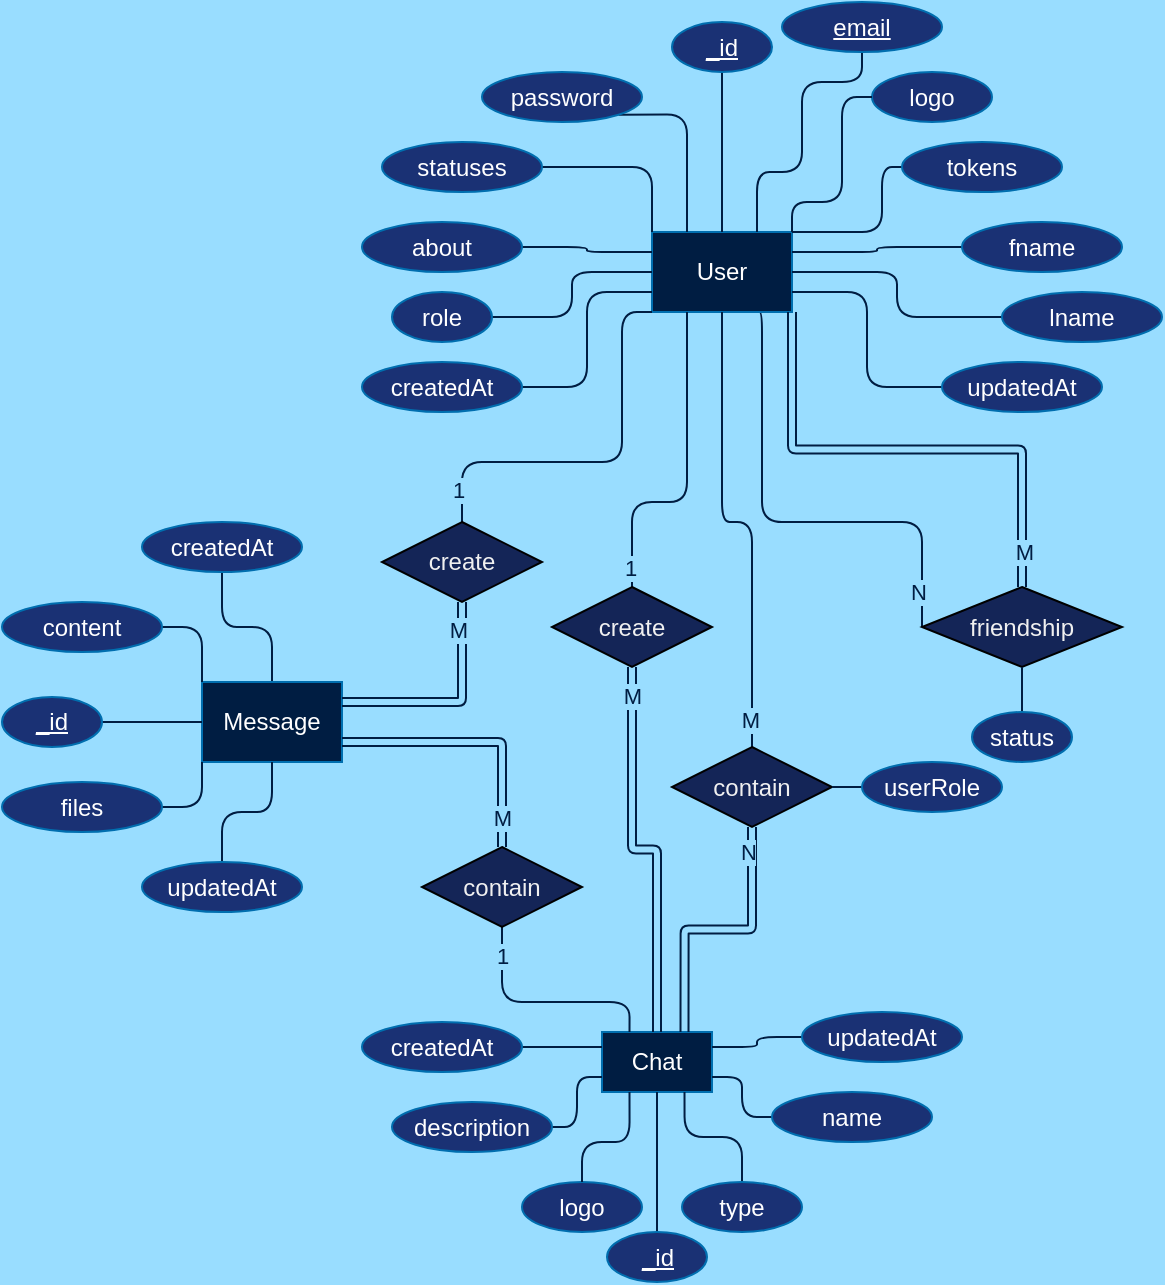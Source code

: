 <mxfile>
    <diagram id="bs-kxtK75gHrsbDLTpth" name="Page-1">
        <mxGraphModel dx="772" dy="608" grid="1" gridSize="10" guides="1" tooltips="1" connect="1" arrows="1" fold="1" page="1" pageScale="1" pageWidth="850" pageHeight="1100" background="#99DDFF" math="0" shadow="0">
            <root>
                <mxCell id="0"/>
                <mxCell id="1" parent="0"/>
                <mxCell id="76" style="edgeStyle=orthogonalEdgeStyle;html=1;exitX=0.75;exitY=1;exitDx=0;exitDy=0;entryX=0;entryY=0.5;entryDx=0;entryDy=0;endArrow=none;endFill=0;strokeColor=#001D42;" parent="1" source="2" target="75" edge="1">
                    <mxGeometry relative="1" as="geometry">
                        <Array as="points">
                            <mxPoint x="410" y="175"/>
                            <mxPoint x="410" y="280"/>
                            <mxPoint x="490" y="280"/>
                        </Array>
                    </mxGeometry>
                </mxCell>
                <mxCell id="80" value="N" style="edgeLabel;html=1;align=center;verticalAlign=middle;resizable=0;points=[];labelBackgroundColor=#99DDFF;fontColor=#001D42;" parent="76" vertex="1" connectable="0">
                    <mxGeometry x="0.876" y="-2" relative="1" as="geometry">
                        <mxPoint y="-3" as="offset"/>
                    </mxGeometry>
                </mxCell>
                <mxCell id="2" value="User" style="rounded=0;whiteSpace=wrap;html=1;fillColor=#001D42;fontColor=#ffffff;strokeColor=#006EAF;" parent="1" vertex="1">
                    <mxGeometry x="355" y="135" width="70" height="40" as="geometry"/>
                </mxCell>
                <mxCell id="3" value="Chat" style="rounded=0;whiteSpace=wrap;html=1;fillColor=#001D42;fontColor=#ffffff;strokeColor=#006EAF;" parent="1" vertex="1">
                    <mxGeometry x="330" y="535" width="55" height="30" as="geometry"/>
                </mxCell>
                <mxCell id="47" style="edgeStyle=orthogonalEdgeStyle;html=1;exitX=0.5;exitY=0;exitDx=0;exitDy=0;endArrow=none;endFill=0;strokeColor=#001D42;" parent="1" source="4" target="31" edge="1">
                    <mxGeometry relative="1" as="geometry"/>
                </mxCell>
                <mxCell id="4" value="Message" style="rounded=0;whiteSpace=wrap;html=1;fillColor=#001D42;fontColor=#ffffff;strokeColor=#006EAF;" parent="1" vertex="1">
                    <mxGeometry x="130" y="360" width="70" height="40" as="geometry"/>
                </mxCell>
                <mxCell id="23" style="edgeStyle=orthogonalEdgeStyle;html=1;exitX=0.5;exitY=1;exitDx=0;exitDy=0;entryX=0.5;entryY=0;entryDx=0;entryDy=0;endArrow=none;endFill=0;strokeColor=#001D42;" parent="1" source="5" target="2" edge="1">
                    <mxGeometry relative="1" as="geometry"/>
                </mxCell>
                <mxCell id="5" value="&lt;u&gt;_id&lt;/u&gt;" style="ellipse;whiteSpace=wrap;html=1;fillColor=#1A3174;strokeColor=#006EAF;fontColor=#ffffff;" parent="1" vertex="1">
                    <mxGeometry x="365" y="30" width="50" height="25" as="geometry"/>
                </mxCell>
                <mxCell id="21" style="edgeStyle=orthogonalEdgeStyle;html=1;exitX=0;exitY=0.5;exitDx=0;exitDy=0;entryX=1;entryY=0;entryDx=0;entryDy=0;endArrow=none;endFill=0;strokeColor=#001D42;" parent="1" source="7" target="2" edge="1">
                    <mxGeometry relative="1" as="geometry">
                        <Array as="points">
                            <mxPoint x="470" y="103"/>
                            <mxPoint x="470" y="135"/>
                        </Array>
                    </mxGeometry>
                </mxCell>
                <mxCell id="7" value="tokens" style="ellipse;whiteSpace=wrap;html=1;fillColor=#1A3174;strokeColor=#006EAF;fontColor=#ffffff;" parent="1" vertex="1">
                    <mxGeometry x="480" y="90" width="80" height="25" as="geometry"/>
                </mxCell>
                <mxCell id="27" style="edgeStyle=orthogonalEdgeStyle;html=1;exitX=1;exitY=0.5;exitDx=0;exitDy=0;entryX=0;entryY=0.5;entryDx=0;entryDy=0;endArrow=none;endFill=0;strokeColor=#001D42;" parent="1" source="8" target="2" edge="1">
                    <mxGeometry relative="1" as="geometry"/>
                </mxCell>
                <mxCell id="8" value="role" style="ellipse;whiteSpace=wrap;html=1;fillColor=#1A3174;strokeColor=#006EAF;fontColor=#ffffff;" parent="1" vertex="1">
                    <mxGeometry x="225" y="165" width="50" height="25" as="geometry"/>
                </mxCell>
                <mxCell id="22" style="edgeStyle=orthogonalEdgeStyle;html=1;exitX=0.5;exitY=1;exitDx=0;exitDy=0;entryX=0.75;entryY=0;entryDx=0;entryDy=0;endArrow=none;endFill=0;strokeColor=#001D42;" parent="1" source="9" target="2" edge="1">
                    <mxGeometry relative="1" as="geometry">
                        <Array as="points">
                            <mxPoint x="460" y="60"/>
                            <mxPoint x="430" y="60"/>
                            <mxPoint x="430" y="105"/>
                            <mxPoint x="408" y="105"/>
                        </Array>
                    </mxGeometry>
                </mxCell>
                <mxCell id="9" value="&lt;u&gt;email&lt;/u&gt;" style="ellipse;whiteSpace=wrap;html=1;fillColor=#1A3174;strokeColor=#006EAF;fontColor=#ffffff;" parent="1" vertex="1">
                    <mxGeometry x="420" y="20" width="80" height="25" as="geometry"/>
                </mxCell>
                <mxCell id="25" style="edgeStyle=orthogonalEdgeStyle;html=1;exitX=1;exitY=0.5;exitDx=0;exitDy=0;entryX=0;entryY=0;entryDx=0;entryDy=0;endArrow=none;endFill=0;strokeColor=#001D42;" parent="1" source="10" target="2" edge="1">
                    <mxGeometry relative="1" as="geometry"/>
                </mxCell>
                <mxCell id="10" value="statuses" style="ellipse;whiteSpace=wrap;html=1;fillColor=#1A3174;strokeColor=#006EAF;fontColor=#ffffff;" parent="1" vertex="1">
                    <mxGeometry x="220" y="90" width="80" height="25" as="geometry"/>
                </mxCell>
                <mxCell id="18" style="edgeStyle=orthogonalEdgeStyle;html=1;exitX=0;exitY=0.5;exitDx=0;exitDy=0;endArrow=none;endFill=0;entryX=1;entryY=0.5;entryDx=0;entryDy=0;strokeColor=#001D42;" parent="1" source="11" target="2" edge="1">
                    <mxGeometry relative="1" as="geometry">
                        <mxPoint x="480" y="190" as="targetPoint"/>
                    </mxGeometry>
                </mxCell>
                <mxCell id="11" value="lname" style="ellipse;whiteSpace=wrap;html=1;fillColor=#1A3174;strokeColor=#006EAF;fontColor=#ffffff;" parent="1" vertex="1">
                    <mxGeometry x="530" y="165" width="80" height="25" as="geometry"/>
                </mxCell>
                <mxCell id="20" style="edgeStyle=orthogonalEdgeStyle;html=1;exitX=0;exitY=0.5;exitDx=0;exitDy=0;entryX=1;entryY=0.25;entryDx=0;entryDy=0;endArrow=none;endFill=0;strokeColor=#001D42;" parent="1" source="12" target="2" edge="1">
                    <mxGeometry relative="1" as="geometry"/>
                </mxCell>
                <mxCell id="12" value="fname" style="ellipse;whiteSpace=wrap;html=1;fillColor=#1A3174;strokeColor=#006EAF;fontColor=#ffffff;" parent="1" vertex="1">
                    <mxGeometry x="510" y="130" width="80" height="25" as="geometry"/>
                </mxCell>
                <mxCell id="24" style="edgeStyle=orthogonalEdgeStyle;html=1;exitX=1;exitY=1;exitDx=0;exitDy=0;entryX=0.25;entryY=0;entryDx=0;entryDy=0;endArrow=none;endFill=0;strokeColor=#001D42;" parent="1" source="13" target="2" edge="1">
                    <mxGeometry relative="1" as="geometry"/>
                </mxCell>
                <mxCell id="13" value="password" style="ellipse;whiteSpace=wrap;html=1;fillColor=#1A3174;strokeColor=#006EAF;fontColor=#ffffff;" parent="1" vertex="1">
                    <mxGeometry x="270" y="55" width="80" height="25" as="geometry"/>
                </mxCell>
                <mxCell id="28" style="edgeStyle=orthogonalEdgeStyle;html=1;exitX=1;exitY=0.5;exitDx=0;exitDy=0;endArrow=none;endFill=0;entryX=0;entryY=0.75;entryDx=0;entryDy=0;strokeColor=#001D42;" parent="1" source="14" target="2" edge="1">
                    <mxGeometry relative="1" as="geometry">
                        <mxPoint x="330" y="190" as="targetPoint"/>
                    </mxGeometry>
                </mxCell>
                <mxCell id="14" value="createdAt" style="ellipse;whiteSpace=wrap;html=1;fillColor=#1A3174;strokeColor=#006EAF;fontColor=#ffffff;" parent="1" vertex="1">
                    <mxGeometry x="210" y="200" width="80" height="25" as="geometry"/>
                </mxCell>
                <mxCell id="19" style="edgeStyle=orthogonalEdgeStyle;html=1;exitX=0;exitY=0.5;exitDx=0;exitDy=0;entryX=1;entryY=0.75;entryDx=0;entryDy=0;endArrow=none;endFill=0;strokeColor=#001D42;" parent="1" source="15" target="2" edge="1">
                    <mxGeometry relative="1" as="geometry"/>
                </mxCell>
                <mxCell id="15" value="updatedAt" style="ellipse;whiteSpace=wrap;html=1;fillColor=#1A3174;strokeColor=#006EAF;fontColor=#ffffff;" parent="1" vertex="1">
                    <mxGeometry x="500" y="200" width="80" height="25" as="geometry"/>
                </mxCell>
                <mxCell id="26" style="edgeStyle=orthogonalEdgeStyle;html=1;exitX=1;exitY=0.5;exitDx=0;exitDy=0;entryX=0;entryY=0.25;entryDx=0;entryDy=0;endArrow=none;endFill=0;strokeColor=#001D42;" parent="1" source="16" target="2" edge="1">
                    <mxGeometry relative="1" as="geometry"/>
                </mxCell>
                <mxCell id="16" value="about" style="ellipse;whiteSpace=wrap;html=1;fillColor=#1A3174;strokeColor=#006EAF;fontColor=#ffffff;" parent="1" vertex="1">
                    <mxGeometry x="210" y="130" width="80" height="25" as="geometry"/>
                </mxCell>
                <mxCell id="39" style="edgeStyle=orthogonalEdgeStyle;html=1;exitX=0.5;exitY=0;exitDx=0;exitDy=0;entryX=0.5;entryY=1;entryDx=0;entryDy=0;endArrow=none;endFill=0;strokeColor=#001D42;" parent="1" source="29" target="3" edge="1">
                    <mxGeometry relative="1" as="geometry"/>
                </mxCell>
                <mxCell id="29" value="&lt;u&gt;_id&lt;/u&gt;" style="ellipse;whiteSpace=wrap;html=1;fillColor=#1A3174;strokeColor=#006EAF;fontColor=#ffffff;" parent="1" vertex="1">
                    <mxGeometry x="332.5" y="635" width="50" height="25" as="geometry"/>
                </mxCell>
                <mxCell id="49" style="edgeStyle=orthogonalEdgeStyle;html=1;exitX=1;exitY=0.5;exitDx=0;exitDy=0;entryX=0;entryY=0.5;entryDx=0;entryDy=0;endArrow=none;endFill=0;strokeColor=#001D42;" parent="1" source="30" target="4" edge="1">
                    <mxGeometry relative="1" as="geometry"/>
                </mxCell>
                <mxCell id="30" value="&lt;u&gt;_id&lt;/u&gt;" style="ellipse;whiteSpace=wrap;html=1;fillColor=#1A3174;strokeColor=#006EAF;fontColor=#ffffff;" parent="1" vertex="1">
                    <mxGeometry x="30" y="367.5" width="50" height="25" as="geometry"/>
                </mxCell>
                <mxCell id="31" value="createdAt" style="ellipse;whiteSpace=wrap;html=1;fillColor=#1A3174;strokeColor=#006EAF;fontColor=#ffffff;" parent="1" vertex="1">
                    <mxGeometry x="100" y="280" width="80" height="25" as="geometry"/>
                </mxCell>
                <mxCell id="51" style="edgeStyle=orthogonalEdgeStyle;html=1;exitX=0.5;exitY=0;exitDx=0;exitDy=0;entryX=0.5;entryY=1;entryDx=0;entryDy=0;endArrow=none;endFill=0;strokeColor=#001D42;" parent="1" source="32" target="4" edge="1">
                    <mxGeometry relative="1" as="geometry"/>
                </mxCell>
                <mxCell id="32" value="updatedAt" style="ellipse;whiteSpace=wrap;html=1;fillColor=#1A3174;strokeColor=#006EAF;fontColor=#ffffff;" parent="1" vertex="1">
                    <mxGeometry x="100" y="450" width="80" height="25" as="geometry"/>
                </mxCell>
                <mxCell id="43" style="edgeStyle=orthogonalEdgeStyle;html=1;exitX=1;exitY=0.5;exitDx=0;exitDy=0;entryX=0;entryY=0.25;entryDx=0;entryDy=0;endArrow=none;endFill=0;strokeColor=#001D42;" parent="1" source="33" target="3" edge="1">
                    <mxGeometry relative="1" as="geometry"/>
                </mxCell>
                <mxCell id="33" value="createdAt" style="ellipse;whiteSpace=wrap;html=1;fillColor=#1A3174;strokeColor=#006EAF;fontColor=#ffffff;" parent="1" vertex="1">
                    <mxGeometry x="210" y="530" width="80" height="25" as="geometry"/>
                </mxCell>
                <mxCell id="42" style="edgeStyle=orthogonalEdgeStyle;html=1;exitX=0;exitY=0.5;exitDx=0;exitDy=0;entryX=1;entryY=0.25;entryDx=0;entryDy=0;endArrow=none;endFill=0;strokeColor=#001D42;" parent="1" source="34" target="3" edge="1">
                    <mxGeometry relative="1" as="geometry"/>
                </mxCell>
                <mxCell id="34" value="updatedAt" style="ellipse;whiteSpace=wrap;html=1;fillColor=#1A3174;strokeColor=#006EAF;fontColor=#ffffff;" parent="1" vertex="1">
                    <mxGeometry x="430" y="525" width="80" height="25" as="geometry"/>
                </mxCell>
                <mxCell id="41" style="edgeStyle=orthogonalEdgeStyle;html=1;exitX=0;exitY=0.5;exitDx=0;exitDy=0;entryX=1;entryY=0.75;entryDx=0;entryDy=0;endArrow=none;endFill=0;strokeColor=#001D42;" parent="1" source="36" target="3" edge="1">
                    <mxGeometry relative="1" as="geometry"/>
                </mxCell>
                <mxCell id="36" value="name" style="ellipse;whiteSpace=wrap;html=1;fillColor=#1A3174;strokeColor=#006EAF;fontColor=#ffffff;" parent="1" vertex="1">
                    <mxGeometry x="415" y="565" width="80" height="25" as="geometry"/>
                </mxCell>
                <mxCell id="40" style="edgeStyle=orthogonalEdgeStyle;html=1;exitX=0.5;exitY=0;exitDx=0;exitDy=0;entryX=0.75;entryY=1;entryDx=0;entryDy=0;endArrow=none;endFill=0;strokeColor=#001D42;" parent="1" source="37" target="3" edge="1">
                    <mxGeometry relative="1" as="geometry"/>
                </mxCell>
                <mxCell id="37" value="type" style="ellipse;whiteSpace=wrap;html=1;fillColor=#1A3174;strokeColor=#006EAF;fontColor=#ffffff;" parent="1" vertex="1">
                    <mxGeometry x="370" y="610" width="60" height="25" as="geometry"/>
                </mxCell>
                <mxCell id="44" style="edgeStyle=orthogonalEdgeStyle;html=1;exitX=1;exitY=0.5;exitDx=0;exitDy=0;entryX=0;entryY=0.75;entryDx=0;entryDy=0;endArrow=none;endFill=0;strokeColor=#001D42;" parent="1" source="38" target="3" edge="1">
                    <mxGeometry relative="1" as="geometry"/>
                </mxCell>
                <mxCell id="38" value="description" style="ellipse;whiteSpace=wrap;html=1;fillColor=#1A3174;strokeColor=#006EAF;fontColor=#ffffff;" parent="1" vertex="1">
                    <mxGeometry x="225" y="570" width="80" height="25" as="geometry"/>
                </mxCell>
                <mxCell id="48" style="edgeStyle=orthogonalEdgeStyle;html=1;exitX=1;exitY=0.5;exitDx=0;exitDy=0;entryX=0;entryY=0;entryDx=0;entryDy=0;endArrow=none;endFill=0;strokeColor=#001D42;" parent="1" source="45" target="4" edge="1">
                    <mxGeometry relative="1" as="geometry"/>
                </mxCell>
                <mxCell id="45" value="content" style="ellipse;whiteSpace=wrap;html=1;fillColor=#1A3174;strokeColor=#006EAF;fontColor=#ffffff;" parent="1" vertex="1">
                    <mxGeometry x="30" y="320" width="80" height="25" as="geometry"/>
                </mxCell>
                <mxCell id="50" style="edgeStyle=orthogonalEdgeStyle;html=1;exitX=1;exitY=0.5;exitDx=0;exitDy=0;entryX=0;entryY=1;entryDx=0;entryDy=0;endArrow=none;endFill=0;strokeColor=#001D42;" parent="1" source="46" target="4" edge="1">
                    <mxGeometry relative="1" as="geometry"/>
                </mxCell>
                <mxCell id="46" value="files" style="ellipse;whiteSpace=wrap;html=1;fillColor=#1A3174;strokeColor=#006EAF;fontColor=#ffffff;" parent="1" vertex="1">
                    <mxGeometry x="30" y="410" width="80" height="25" as="geometry"/>
                </mxCell>
                <mxCell id="62" style="edgeStyle=orthogonalEdgeStyle;html=1;exitX=0.5;exitY=0;exitDx=0;exitDy=0;entryX=0;entryY=1;entryDx=0;entryDy=0;endArrow=none;endFill=0;strokeColor=#001D42;" parent="1" source="52" target="2" edge="1">
                    <mxGeometry relative="1" as="geometry">
                        <Array as="points">
                            <mxPoint x="260" y="250"/>
                            <mxPoint x="340" y="250"/>
                            <mxPoint x="340" y="175"/>
                        </Array>
                    </mxGeometry>
                </mxCell>
                <mxCell id="70" value="1" style="edgeLabel;html=1;align=center;verticalAlign=middle;resizable=0;points=[];labelBackgroundColor=#99DDFF;fontColor=#001D42;" parent="62" vertex="1" connectable="0">
                    <mxGeometry x="-0.868" y="2" relative="1" as="geometry">
                        <mxPoint y="-3" as="offset"/>
                    </mxGeometry>
                </mxCell>
                <mxCell id="63" style="edgeStyle=orthogonalEdgeStyle;html=1;exitX=0.5;exitY=1;exitDx=0;exitDy=0;entryX=1;entryY=0.25;entryDx=0;entryDy=0;endArrow=none;endFill=0;shape=link;strokeColor=#001D42;" parent="1" source="52" target="4" edge="1">
                    <mxGeometry relative="1" as="geometry"/>
                </mxCell>
                <mxCell id="69" value="M" style="edgeLabel;html=1;align=center;verticalAlign=middle;resizable=0;points=[];labelBackgroundColor=#99DDFF;fontColor=#001D42;" parent="63" vertex="1" connectable="0">
                    <mxGeometry x="-0.751" y="-2" relative="1" as="geometry">
                        <mxPoint as="offset"/>
                    </mxGeometry>
                </mxCell>
                <mxCell id="52" value="create" style="rhombus;whiteSpace=wrap;html=1;fillColor=#142557;fontColor=#F0F0F0;" parent="1" vertex="1">
                    <mxGeometry x="220" y="280" width="80" height="40" as="geometry"/>
                </mxCell>
                <mxCell id="58" style="edgeStyle=orthogonalEdgeStyle;html=1;exitX=0.5;exitY=1;exitDx=0;exitDy=0;entryX=0.5;entryY=0;entryDx=0;entryDy=0;endArrow=none;endFill=0;shape=link;strokeColor=#001D42;" parent="1" source="53" target="3" edge="1">
                    <mxGeometry relative="1" as="geometry"/>
                </mxCell>
                <mxCell id="65" value="M" style="edgeLabel;html=1;align=center;verticalAlign=middle;resizable=0;points=[];labelBackgroundColor=#99DDFF;fontColor=#001D42;" parent="58" vertex="1" connectable="0">
                    <mxGeometry x="-0.852" relative="1" as="geometry">
                        <mxPoint as="offset"/>
                    </mxGeometry>
                </mxCell>
                <mxCell id="59" style="edgeStyle=orthogonalEdgeStyle;html=1;exitX=0.5;exitY=0;exitDx=0;exitDy=0;entryX=0.25;entryY=1;entryDx=0;entryDy=0;endArrow=none;endFill=0;strokeColor=#001D42;" parent="1" source="53" target="2" edge="1">
                    <mxGeometry relative="1" as="geometry">
                        <Array as="points">
                            <mxPoint x="345" y="270"/>
                            <mxPoint x="373" y="270"/>
                        </Array>
                    </mxGeometry>
                </mxCell>
                <mxCell id="64" value="1" style="edgeLabel;html=1;align=center;verticalAlign=middle;resizable=0;points=[];labelBackgroundColor=#99DDFF;fontColor=#001D42;" parent="59" vertex="1" connectable="0">
                    <mxGeometry x="-0.88" y="1" relative="1" as="geometry">
                        <mxPoint as="offset"/>
                    </mxGeometry>
                </mxCell>
                <mxCell id="53" value="create" style="rhombus;whiteSpace=wrap;html=1;fillColor=#142557;fontColor=#F0F0F0;" parent="1" vertex="1">
                    <mxGeometry x="305" y="312.5" width="80" height="40" as="geometry"/>
                </mxCell>
                <mxCell id="60" style="edgeStyle=orthogonalEdgeStyle;html=1;exitX=0.5;exitY=0;exitDx=0;exitDy=0;entryX=0.5;entryY=1;entryDx=0;entryDy=0;endArrow=none;endFill=0;strokeColor=#001D42;" parent="1" source="54" target="2" edge="1">
                    <mxGeometry relative="1" as="geometry">
                        <Array as="points">
                            <mxPoint x="405" y="280"/>
                            <mxPoint x="390" y="280"/>
                        </Array>
                    </mxGeometry>
                </mxCell>
                <mxCell id="73" value="M" style="edgeLabel;html=1;align=center;verticalAlign=middle;resizable=0;points=[];labelBackgroundColor=#99DDFF;fontColor=#001D42;" parent="60" vertex="1" connectable="0">
                    <mxGeometry x="-0.879" y="1" relative="1" as="geometry">
                        <mxPoint as="offset"/>
                    </mxGeometry>
                </mxCell>
                <mxCell id="61" style="edgeStyle=orthogonalEdgeStyle;html=1;exitX=0.5;exitY=1;exitDx=0;exitDy=0;entryX=0.75;entryY=0;entryDx=0;entryDy=0;endArrow=none;endFill=0;shape=link;strokeColor=#001D42;" parent="1" source="54" target="3" edge="1">
                    <mxGeometry relative="1" as="geometry"/>
                </mxCell>
                <mxCell id="74" value="N" style="edgeLabel;html=1;align=center;verticalAlign=middle;resizable=0;points=[];labelBackgroundColor=#99DDFF;fontColor=#001D42;" parent="61" vertex="1" connectable="0">
                    <mxGeometry x="-0.849" y="-2" relative="1" as="geometry">
                        <mxPoint y="2" as="offset"/>
                    </mxGeometry>
                </mxCell>
                <mxCell id="54" value="contain" style="rhombus;whiteSpace=wrap;html=1;fillColor=#142557;fontColor=#F0F0F0;" parent="1" vertex="1">
                    <mxGeometry x="365" y="392.5" width="80" height="40" as="geometry"/>
                </mxCell>
                <mxCell id="56" style="edgeStyle=orthogonalEdgeStyle;html=1;exitX=0.5;exitY=0;exitDx=0;exitDy=0;entryX=1;entryY=0.75;entryDx=0;entryDy=0;endArrow=none;endFill=0;shape=link;strokeColor=#001D42;" parent="1" source="55" target="4" edge="1">
                    <mxGeometry relative="1" as="geometry"/>
                </mxCell>
                <mxCell id="72" value="M" style="edgeLabel;html=1;align=center;verticalAlign=middle;resizable=0;points=[];labelBackgroundColor=#99DDFF;fontColor=#001D42;" parent="56" vertex="1" connectable="0">
                    <mxGeometry x="-0.776" relative="1" as="geometry">
                        <mxPoint as="offset"/>
                    </mxGeometry>
                </mxCell>
                <mxCell id="57" style="edgeStyle=orthogonalEdgeStyle;html=1;exitX=0.5;exitY=1;exitDx=0;exitDy=0;entryX=0.25;entryY=0;entryDx=0;entryDy=0;endArrow=none;endFill=0;strokeColor=#001D42;" parent="1" source="55" target="3" edge="1">
                    <mxGeometry relative="1" as="geometry">
                        <Array as="points">
                            <mxPoint x="280" y="520"/>
                            <mxPoint x="344" y="520"/>
                        </Array>
                    </mxGeometry>
                </mxCell>
                <mxCell id="71" value="1" style="edgeLabel;html=1;align=center;verticalAlign=middle;resizable=0;points=[];labelBackgroundColor=#99DDFF;fontColor=#001D42;" parent="57" vertex="1" connectable="0">
                    <mxGeometry x="-0.825" relative="1" as="geometry">
                        <mxPoint y="4" as="offset"/>
                    </mxGeometry>
                </mxCell>
                <mxCell id="55" value="contain" style="rhombus;whiteSpace=wrap;html=1;fillColor=#142557;fontColor=#F0F0F0;" parent="1" vertex="1">
                    <mxGeometry x="240" y="442.5" width="80" height="40" as="geometry"/>
                </mxCell>
                <mxCell id="77" style="edgeStyle=orthogonalEdgeStyle;html=1;exitX=0.5;exitY=0;exitDx=0;exitDy=0;entryX=1;entryY=1;entryDx=0;entryDy=0;endArrow=none;endFill=0;shape=link;strokeColor=#001D42;" parent="1" source="75" target="2" edge="1">
                    <mxGeometry relative="1" as="geometry"/>
                </mxCell>
                <mxCell id="78" value="M" style="edgeLabel;html=1;align=center;verticalAlign=middle;resizable=0;points=[];labelBackgroundColor=#99DDFF;fontColor=#001D42;" parent="77" vertex="1" connectable="0">
                    <mxGeometry x="-0.861" y="-1" relative="1" as="geometry">
                        <mxPoint as="offset"/>
                    </mxGeometry>
                </mxCell>
                <mxCell id="75" value="friendship" style="rhombus;whiteSpace=wrap;html=1;fillColor=#142557;fontColor=#F0F0F0;" parent="1" vertex="1">
                    <mxGeometry x="490" y="312.5" width="100" height="40" as="geometry"/>
                </mxCell>
                <mxCell id="86" style="edgeStyle=orthogonalEdgeStyle;rounded=1;sketch=0;hachureGap=4;jiggle=2;curveFitting=1;html=1;exitX=0;exitY=0.5;exitDx=0;exitDy=0;entryX=1;entryY=0.5;entryDx=0;entryDy=0;fontFamily=Architects Daughter;fontSource=https%3A%2F%2Ffonts.googleapis.com%2Fcss%3Ffamily%3DArchitects%2BDaughter;fontSize=16;endArrow=none;endFill=0;strokeColor=#001D42;" parent="1" source="83" target="54" edge="1">
                    <mxGeometry relative="1" as="geometry"/>
                </mxCell>
                <mxCell id="83" value="userRole" style="ellipse;whiteSpace=wrap;html=1;fillColor=#1A3174;strokeColor=#006EAF;fontColor=#ffffff;" parent="1" vertex="1">
                    <mxGeometry x="460" y="400" width="70" height="25" as="geometry"/>
                </mxCell>
                <mxCell id="85" style="edgeStyle=orthogonalEdgeStyle;rounded=1;hachureGap=4;html=1;exitX=0.5;exitY=0;exitDx=0;exitDy=0;entryX=0.5;entryY=1;entryDx=0;entryDy=0;fontFamily=Architects Daughter;fontSource=https%3A%2F%2Ffonts.googleapis.com%2Fcss%3Ffamily%3DArchitects%2BDaughter;fontSize=16;endArrow=none;endFill=0;strokeColor=#001D42;" parent="1" source="84" target="75" edge="1">
                    <mxGeometry relative="1" as="geometry"/>
                </mxCell>
                <mxCell id="84" value="status" style="ellipse;whiteSpace=wrap;html=1;fillColor=#1A3174;strokeColor=#006EAF;fontColor=#ffffff;" parent="1" vertex="1">
                    <mxGeometry x="515" y="375" width="50" height="25" as="geometry"/>
                </mxCell>
                <mxCell id="87" value="logo" style="ellipse;whiteSpace=wrap;html=1;fillColor=#1A3174;strokeColor=#006EAF;fontColor=#ffffff;" vertex="1" parent="1">
                    <mxGeometry x="465" y="55" width="60" height="25" as="geometry"/>
                </mxCell>
                <mxCell id="88" value="logo" style="ellipse;whiteSpace=wrap;html=1;fillColor=#1A3174;strokeColor=#006EAF;fontColor=#ffffff;" vertex="1" parent="1">
                    <mxGeometry x="290" y="610" width="60" height="25" as="geometry"/>
                </mxCell>
                <mxCell id="90" style="edgeStyle=orthogonalEdgeStyle;html=1;exitX=0.5;exitY=0;exitDx=0;exitDy=0;entryX=0.25;entryY=1;entryDx=0;entryDy=0;endArrow=none;endFill=0;strokeColor=#001D42;" edge="1" parent="1" source="88" target="3">
                    <mxGeometry relative="1" as="geometry">
                        <mxPoint x="410" y="620" as="sourcePoint"/>
                        <mxPoint x="381.25" y="575" as="targetPoint"/>
                        <Array as="points">
                            <mxPoint x="320" y="590"/>
                            <mxPoint x="344" y="590"/>
                        </Array>
                    </mxGeometry>
                </mxCell>
                <mxCell id="92" style="edgeStyle=orthogonalEdgeStyle;html=1;exitX=0;exitY=0.5;exitDx=0;exitDy=0;entryX=1;entryY=0;entryDx=0;entryDy=0;endArrow=none;endFill=0;strokeColor=#001D42;" edge="1" parent="1" source="87" target="2">
                    <mxGeometry relative="1" as="geometry">
                        <mxPoint x="490" y="112.5" as="sourcePoint"/>
                        <mxPoint x="435" y="145" as="targetPoint"/>
                        <Array as="points">
                            <mxPoint x="450" y="68"/>
                            <mxPoint x="450" y="120"/>
                            <mxPoint x="425" y="120"/>
                        </Array>
                    </mxGeometry>
                </mxCell>
            </root>
        </mxGraphModel>
    </diagram>
</mxfile>